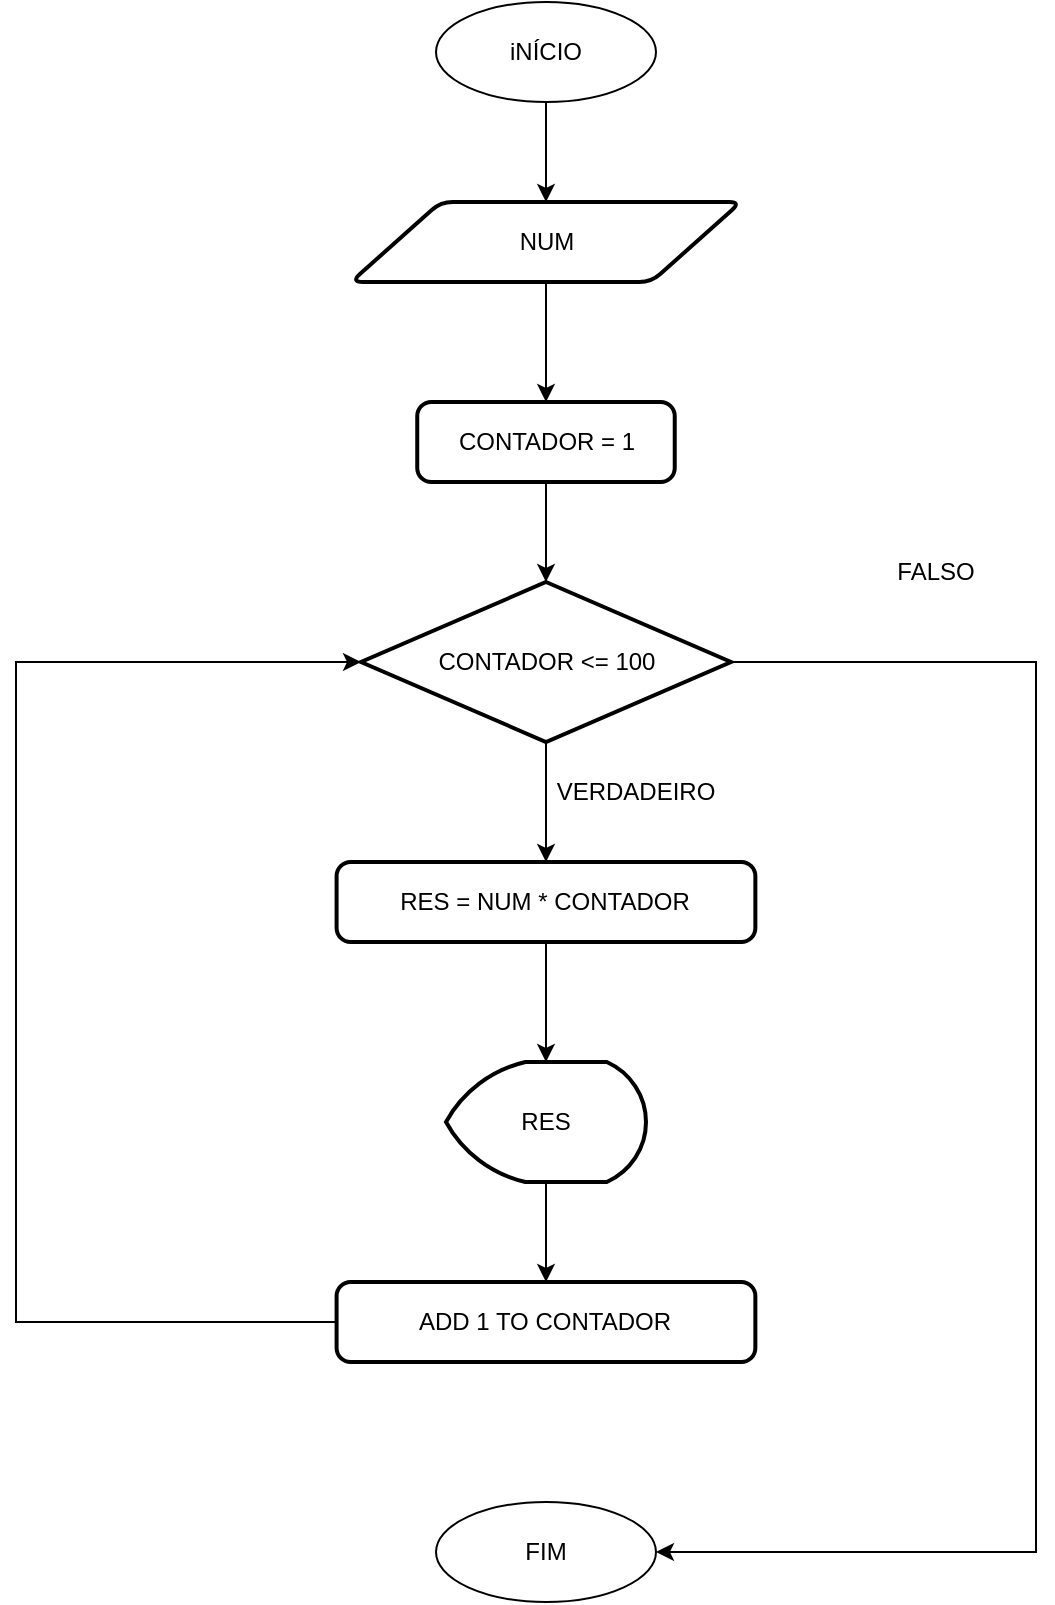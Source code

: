 <mxfile version="25.0.3" pages="3">
  <diagram name="1-100" id="kYpf94n49dcNXci_EqHo">
    <mxGraphModel dx="1956" dy="1044" grid="1" gridSize="10" guides="1" tooltips="1" connect="1" arrows="1" fold="1" page="1" pageScale="1" pageWidth="827" pageHeight="1169" math="0" shadow="0">
      <root>
        <mxCell id="0" />
        <mxCell id="1" parent="0" />
        <mxCell id="gv3Hk3vNUXzov-6JQRDV-16" value="" style="edgeStyle=orthogonalEdgeStyle;rounded=0;orthogonalLoop=1;jettySize=auto;html=1;" edge="1" parent="1" source="gv3Hk3vNUXzov-6JQRDV-1" target="gv3Hk3vNUXzov-6JQRDV-4">
          <mxGeometry relative="1" as="geometry" />
        </mxCell>
        <mxCell id="gv3Hk3vNUXzov-6JQRDV-1" value="iNÍCIO" style="ellipse;whiteSpace=wrap;html=1;" vertex="1" parent="1">
          <mxGeometry x="330" y="20" width="110" height="50" as="geometry" />
        </mxCell>
        <mxCell id="gv3Hk3vNUXzov-6JQRDV-2" value="FIM" style="ellipse;whiteSpace=wrap;html=1;" vertex="1" parent="1">
          <mxGeometry x="330" y="770" width="110" height="50" as="geometry" />
        </mxCell>
        <mxCell id="gv3Hk3vNUXzov-6JQRDV-17" value="" style="edgeStyle=orthogonalEdgeStyle;rounded=0;orthogonalLoop=1;jettySize=auto;html=1;" edge="1" parent="1" source="gv3Hk3vNUXzov-6JQRDV-4" target="gv3Hk3vNUXzov-6JQRDV-7">
          <mxGeometry relative="1" as="geometry" />
        </mxCell>
        <mxCell id="gv3Hk3vNUXzov-6JQRDV-4" value="NUM" style="shape=parallelogram;html=1;strokeWidth=2;perimeter=parallelogramPerimeter;whiteSpace=wrap;rounded=1;arcSize=12;size=0.23;" vertex="1" parent="1">
          <mxGeometry x="287.5" y="120" width="195" height="40" as="geometry" />
        </mxCell>
        <mxCell id="gv3Hk3vNUXzov-6JQRDV-19" value="" style="edgeStyle=orthogonalEdgeStyle;rounded=0;orthogonalLoop=1;jettySize=auto;html=1;" edge="1" parent="1" source="gv3Hk3vNUXzov-6JQRDV-5" target="gv3Hk3vNUXzov-6JQRDV-8">
          <mxGeometry relative="1" as="geometry" />
        </mxCell>
        <mxCell id="gv3Hk3vNUXzov-6JQRDV-5" value="RES = NUM * CONTADOR" style="rounded=1;whiteSpace=wrap;html=1;absoluteArcSize=1;arcSize=14;strokeWidth=2;" vertex="1" parent="1">
          <mxGeometry x="280.3" y="450" width="209.38" height="40" as="geometry" />
        </mxCell>
        <mxCell id="gv3Hk3vNUXzov-6JQRDV-12" value="" style="edgeStyle=orthogonalEdgeStyle;rounded=0;orthogonalLoop=1;jettySize=auto;html=1;" edge="1" parent="1" source="gv3Hk3vNUXzov-6JQRDV-6" target="gv3Hk3vNUXzov-6JQRDV-5">
          <mxGeometry relative="1" as="geometry" />
        </mxCell>
        <mxCell id="gv3Hk3vNUXzov-6JQRDV-15" value="" style="edgeStyle=orthogonalEdgeStyle;rounded=0;orthogonalLoop=1;jettySize=auto;html=1;entryX=1;entryY=0.5;entryDx=0;entryDy=0;" edge="1" parent="1" source="gv3Hk3vNUXzov-6JQRDV-6" target="gv3Hk3vNUXzov-6JQRDV-2">
          <mxGeometry relative="1" as="geometry">
            <mxPoint x="630" y="470" as="targetPoint" />
            <Array as="points">
              <mxPoint x="630" y="350" />
              <mxPoint x="630" y="795" />
            </Array>
          </mxGeometry>
        </mxCell>
        <mxCell id="gv3Hk3vNUXzov-6JQRDV-6" value="CONTADOR &amp;lt;= 100" style="strokeWidth=2;html=1;shape=mxgraph.flowchart.decision;whiteSpace=wrap;" vertex="1" parent="1">
          <mxGeometry x="292.5" y="310" width="185" height="80" as="geometry" />
        </mxCell>
        <mxCell id="gv3Hk3vNUXzov-6JQRDV-18" value="" style="edgeStyle=orthogonalEdgeStyle;rounded=0;orthogonalLoop=1;jettySize=auto;html=1;" edge="1" parent="1" source="gv3Hk3vNUXzov-6JQRDV-7" target="gv3Hk3vNUXzov-6JQRDV-6">
          <mxGeometry relative="1" as="geometry" />
        </mxCell>
        <mxCell id="gv3Hk3vNUXzov-6JQRDV-7" value="CONTADOR = 1" style="rounded=1;whiteSpace=wrap;html=1;absoluteArcSize=1;arcSize=14;strokeWidth=2;" vertex="1" parent="1">
          <mxGeometry x="320.62" y="220" width="128.75" height="40" as="geometry" />
        </mxCell>
        <mxCell id="gv3Hk3vNUXzov-6JQRDV-20" value="" style="edgeStyle=orthogonalEdgeStyle;rounded=0;orthogonalLoop=1;jettySize=auto;html=1;" edge="1" parent="1" source="gv3Hk3vNUXzov-6JQRDV-8" target="gv3Hk3vNUXzov-6JQRDV-9">
          <mxGeometry relative="1" as="geometry" />
        </mxCell>
        <mxCell id="gv3Hk3vNUXzov-6JQRDV-8" value="RES" style="strokeWidth=2;html=1;shape=mxgraph.flowchart.display;whiteSpace=wrap;" vertex="1" parent="1">
          <mxGeometry x="335" y="550" width="100" height="60" as="geometry" />
        </mxCell>
        <mxCell id="gv3Hk3vNUXzov-6JQRDV-11" value="" style="edgeStyle=orthogonalEdgeStyle;rounded=0;orthogonalLoop=1;jettySize=auto;html=1;entryX=0;entryY=0.5;entryDx=0;entryDy=0;entryPerimeter=0;" edge="1" parent="1" source="gv3Hk3vNUXzov-6JQRDV-9" target="gv3Hk3vNUXzov-6JQRDV-6">
          <mxGeometry relative="1" as="geometry">
            <mxPoint x="120" y="380.0" as="targetPoint" />
            <Array as="points">
              <mxPoint x="120" y="680" />
              <mxPoint x="120" y="350" />
            </Array>
          </mxGeometry>
        </mxCell>
        <mxCell id="gv3Hk3vNUXzov-6JQRDV-9" value="ADD 1 TO CONTADOR" style="rounded=1;whiteSpace=wrap;html=1;absoluteArcSize=1;arcSize=14;strokeWidth=2;" vertex="1" parent="1">
          <mxGeometry x="280.3" y="660" width="209.38" height="40" as="geometry" />
        </mxCell>
        <mxCell id="gv3Hk3vNUXzov-6JQRDV-13" value="VERDADEIRO" style="text;html=1;align=center;verticalAlign=middle;whiteSpace=wrap;rounded=0;" vertex="1" parent="1">
          <mxGeometry x="400" y="400" width="60" height="30" as="geometry" />
        </mxCell>
        <mxCell id="gv3Hk3vNUXzov-6JQRDV-14" value="FALSO" style="text;html=1;align=center;verticalAlign=middle;whiteSpace=wrap;rounded=0;" vertex="1" parent="1">
          <mxGeometry x="550" y="290" width="60" height="30" as="geometry" />
        </mxCell>
      </root>
    </mxGraphModel>
  </diagram>
  <diagram id="rJZnLkJzR9b2l0FEohuY" name="100-1">
    <mxGraphModel dx="2200" dy="1175" grid="1" gridSize="10" guides="1" tooltips="1" connect="1" arrows="1" fold="1" page="1" pageScale="1" pageWidth="827" pageHeight="1169" math="0" shadow="0">
      <root>
        <mxCell id="0" />
        <mxCell id="1" parent="0" />
        <mxCell id="eghVfWZ31_FJ6pVippGP-1" value="" style="edgeStyle=orthogonalEdgeStyle;rounded=0;orthogonalLoop=1;jettySize=auto;html=1;" edge="1" parent="1" source="eghVfWZ31_FJ6pVippGP-2" target="eghVfWZ31_FJ6pVippGP-5">
          <mxGeometry relative="1" as="geometry" />
        </mxCell>
        <mxCell id="eghVfWZ31_FJ6pVippGP-2" value="iNÍCIO" style="ellipse;whiteSpace=wrap;html=1;" vertex="1" parent="1">
          <mxGeometry x="330" y="20" width="110" height="50" as="geometry" />
        </mxCell>
        <mxCell id="eghVfWZ31_FJ6pVippGP-3" value="FIM" style="ellipse;whiteSpace=wrap;html=1;" vertex="1" parent="1">
          <mxGeometry x="330" y="770" width="110" height="50" as="geometry" />
        </mxCell>
        <mxCell id="eghVfWZ31_FJ6pVippGP-4" value="" style="edgeStyle=orthogonalEdgeStyle;rounded=0;orthogonalLoop=1;jettySize=auto;html=1;" edge="1" parent="1" source="eghVfWZ31_FJ6pVippGP-5" target="eghVfWZ31_FJ6pVippGP-12">
          <mxGeometry relative="1" as="geometry" />
        </mxCell>
        <mxCell id="eghVfWZ31_FJ6pVippGP-5" value="NUM" style="shape=parallelogram;html=1;strokeWidth=2;perimeter=parallelogramPerimeter;whiteSpace=wrap;rounded=1;arcSize=12;size=0.23;" vertex="1" parent="1">
          <mxGeometry x="287.5" y="120" width="195" height="40" as="geometry" />
        </mxCell>
        <mxCell id="eghVfWZ31_FJ6pVippGP-6" value="" style="edgeStyle=orthogonalEdgeStyle;rounded=0;orthogonalLoop=1;jettySize=auto;html=1;" edge="1" parent="1" source="eghVfWZ31_FJ6pVippGP-7" target="eghVfWZ31_FJ6pVippGP-14">
          <mxGeometry relative="1" as="geometry" />
        </mxCell>
        <mxCell id="eghVfWZ31_FJ6pVippGP-7" value="RES = NUM * CONTADOR" style="rounded=1;whiteSpace=wrap;html=1;absoluteArcSize=1;arcSize=14;strokeWidth=2;" vertex="1" parent="1">
          <mxGeometry x="280.3" y="450" width="209.38" height="40" as="geometry" />
        </mxCell>
        <mxCell id="eghVfWZ31_FJ6pVippGP-8" value="" style="edgeStyle=orthogonalEdgeStyle;rounded=0;orthogonalLoop=1;jettySize=auto;html=1;" edge="1" parent="1" source="eghVfWZ31_FJ6pVippGP-10" target="eghVfWZ31_FJ6pVippGP-7">
          <mxGeometry relative="1" as="geometry" />
        </mxCell>
        <mxCell id="eghVfWZ31_FJ6pVippGP-9" value="" style="edgeStyle=orthogonalEdgeStyle;rounded=0;orthogonalLoop=1;jettySize=auto;html=1;entryX=1;entryY=0.5;entryDx=0;entryDy=0;" edge="1" parent="1" source="eghVfWZ31_FJ6pVippGP-10" target="eghVfWZ31_FJ6pVippGP-3">
          <mxGeometry relative="1" as="geometry">
            <mxPoint x="630" y="470" as="targetPoint" />
            <Array as="points">
              <mxPoint x="630" y="350" />
              <mxPoint x="630" y="795" />
            </Array>
          </mxGeometry>
        </mxCell>
        <mxCell id="eghVfWZ31_FJ6pVippGP-10" value="CONTADOR &amp;lt;= 1" style="strokeWidth=2;html=1;shape=mxgraph.flowchart.decision;whiteSpace=wrap;" vertex="1" parent="1">
          <mxGeometry x="292.5" y="310" width="185" height="80" as="geometry" />
        </mxCell>
        <mxCell id="eghVfWZ31_FJ6pVippGP-11" value="" style="edgeStyle=orthogonalEdgeStyle;rounded=0;orthogonalLoop=1;jettySize=auto;html=1;" edge="1" parent="1" source="eghVfWZ31_FJ6pVippGP-12" target="eghVfWZ31_FJ6pVippGP-10">
          <mxGeometry relative="1" as="geometry" />
        </mxCell>
        <mxCell id="eghVfWZ31_FJ6pVippGP-12" value="CONTADOR = 100" style="rounded=1;whiteSpace=wrap;html=1;absoluteArcSize=1;arcSize=14;strokeWidth=2;" vertex="1" parent="1">
          <mxGeometry x="320.62" y="220" width="128.75" height="40" as="geometry" />
        </mxCell>
        <mxCell id="eghVfWZ31_FJ6pVippGP-13" value="" style="edgeStyle=orthogonalEdgeStyle;rounded=0;orthogonalLoop=1;jettySize=auto;html=1;" edge="1" parent="1" source="eghVfWZ31_FJ6pVippGP-14" target="eghVfWZ31_FJ6pVippGP-16">
          <mxGeometry relative="1" as="geometry" />
        </mxCell>
        <mxCell id="eghVfWZ31_FJ6pVippGP-14" value="RES" style="strokeWidth=2;html=1;shape=mxgraph.flowchart.display;whiteSpace=wrap;" vertex="1" parent="1">
          <mxGeometry x="335" y="550" width="100" height="60" as="geometry" />
        </mxCell>
        <mxCell id="eghVfWZ31_FJ6pVippGP-15" value="" style="edgeStyle=orthogonalEdgeStyle;rounded=0;orthogonalLoop=1;jettySize=auto;html=1;entryX=0;entryY=0.5;entryDx=0;entryDy=0;entryPerimeter=0;" edge="1" parent="1" source="eghVfWZ31_FJ6pVippGP-16" target="eghVfWZ31_FJ6pVippGP-10">
          <mxGeometry relative="1" as="geometry">
            <mxPoint x="120" y="380.0" as="targetPoint" />
            <Array as="points">
              <mxPoint x="120" y="680" />
              <mxPoint x="120" y="350" />
            </Array>
          </mxGeometry>
        </mxCell>
        <mxCell id="eghVfWZ31_FJ6pVippGP-16" value="SUBTRAIR 1 DO CONTADOR" style="rounded=1;whiteSpace=wrap;html=1;absoluteArcSize=1;arcSize=14;strokeWidth=2;" vertex="1" parent="1">
          <mxGeometry x="280.3" y="660" width="209.38" height="40" as="geometry" />
        </mxCell>
        <mxCell id="eghVfWZ31_FJ6pVippGP-17" value="VERDADEIRO" style="text;html=1;align=center;verticalAlign=middle;whiteSpace=wrap;rounded=0;" vertex="1" parent="1">
          <mxGeometry x="400" y="400" width="60" height="30" as="geometry" />
        </mxCell>
        <mxCell id="eghVfWZ31_FJ6pVippGP-18" value="FALSO" style="text;html=1;align=center;verticalAlign=middle;whiteSpace=wrap;rounded=0;" vertex="1" parent="1">
          <mxGeometry x="550" y="290" width="60" height="30" as="geometry" />
        </mxCell>
      </root>
    </mxGraphModel>
  </diagram>
  <diagram id="PxxZjrdWjJPXTUmFnWJw" name="SALTO_2">
    <mxGraphModel dx="1035" dy="553" grid="1" gridSize="10" guides="1" tooltips="1" connect="1" arrows="1" fold="1" page="1" pageScale="1" pageWidth="827" pageHeight="1169" math="0" shadow="0">
      <root>
        <mxCell id="0" />
        <mxCell id="1" parent="0" />
        <mxCell id="2NK26IM-C6v7ytFzc9JF-1" value="" style="edgeStyle=orthogonalEdgeStyle;rounded=0;orthogonalLoop=1;jettySize=auto;html=1;" edge="1" parent="1" source="2NK26IM-C6v7ytFzc9JF-2" target="2NK26IM-C6v7ytFzc9JF-5">
          <mxGeometry relative="1" as="geometry" />
        </mxCell>
        <mxCell id="2NK26IM-C6v7ytFzc9JF-2" value="iNÍCIO" style="ellipse;whiteSpace=wrap;html=1;" vertex="1" parent="1">
          <mxGeometry x="330" y="20" width="110" height="50" as="geometry" />
        </mxCell>
        <mxCell id="2NK26IM-C6v7ytFzc9JF-3" value="FIM" style="ellipse;whiteSpace=wrap;html=1;" vertex="1" parent="1">
          <mxGeometry x="330" y="770" width="110" height="50" as="geometry" />
        </mxCell>
        <mxCell id="2NK26IM-C6v7ytFzc9JF-4" value="" style="edgeStyle=orthogonalEdgeStyle;rounded=0;orthogonalLoop=1;jettySize=auto;html=1;" edge="1" parent="1" source="2NK26IM-C6v7ytFzc9JF-5" target="2NK26IM-C6v7ytFzc9JF-12">
          <mxGeometry relative="1" as="geometry" />
        </mxCell>
        <mxCell id="2NK26IM-C6v7ytFzc9JF-5" value="NUM" style="shape=parallelogram;html=1;strokeWidth=2;perimeter=parallelogramPerimeter;whiteSpace=wrap;rounded=1;arcSize=12;size=0.23;" vertex="1" parent="1">
          <mxGeometry x="287.5" y="120" width="195" height="40" as="geometry" />
        </mxCell>
        <mxCell id="2NK26IM-C6v7ytFzc9JF-6" value="" style="edgeStyle=orthogonalEdgeStyle;rounded=0;orthogonalLoop=1;jettySize=auto;html=1;" edge="1" parent="1" source="2NK26IM-C6v7ytFzc9JF-7" target="2NK26IM-C6v7ytFzc9JF-14">
          <mxGeometry relative="1" as="geometry" />
        </mxCell>
        <mxCell id="2NK26IM-C6v7ytFzc9JF-7" value="RES = NUM&amp;nbsp; * CONTADOR" style="rounded=1;whiteSpace=wrap;html=1;absoluteArcSize=1;arcSize=14;strokeWidth=2;" vertex="1" parent="1">
          <mxGeometry x="280.3" y="450" width="209.38" height="40" as="geometry" />
        </mxCell>
        <mxCell id="2NK26IM-C6v7ytFzc9JF-8" value="" style="edgeStyle=orthogonalEdgeStyle;rounded=0;orthogonalLoop=1;jettySize=auto;html=1;" edge="1" parent="1" source="2NK26IM-C6v7ytFzc9JF-10" target="2NK26IM-C6v7ytFzc9JF-7">
          <mxGeometry relative="1" as="geometry" />
        </mxCell>
        <mxCell id="2NK26IM-C6v7ytFzc9JF-9" value="" style="edgeStyle=orthogonalEdgeStyle;rounded=0;orthogonalLoop=1;jettySize=auto;html=1;entryX=1;entryY=0.5;entryDx=0;entryDy=0;" edge="1" parent="1" source="2NK26IM-C6v7ytFzc9JF-10" target="2NK26IM-C6v7ytFzc9JF-3">
          <mxGeometry relative="1" as="geometry">
            <mxPoint x="630" y="470" as="targetPoint" />
            <Array as="points">
              <mxPoint x="630" y="350" />
              <mxPoint x="630" y="795" />
            </Array>
          </mxGeometry>
        </mxCell>
        <mxCell id="2NK26IM-C6v7ytFzc9JF-10" value="CONTADOR &amp;lt;= 1" style="strokeWidth=2;html=1;shape=mxgraph.flowchart.decision;whiteSpace=wrap;" vertex="1" parent="1">
          <mxGeometry x="292.5" y="310" width="185" height="80" as="geometry" />
        </mxCell>
        <mxCell id="2NK26IM-C6v7ytFzc9JF-11" value="" style="edgeStyle=orthogonalEdgeStyle;rounded=0;orthogonalLoop=1;jettySize=auto;html=1;" edge="1" parent="1" source="2NK26IM-C6v7ytFzc9JF-12" target="2NK26IM-C6v7ytFzc9JF-10">
          <mxGeometry relative="1" as="geometry" />
        </mxCell>
        <mxCell id="2NK26IM-C6v7ytFzc9JF-12" value="CONTADOR = 100" style="rounded=1;whiteSpace=wrap;html=1;absoluteArcSize=1;arcSize=14;strokeWidth=2;" vertex="1" parent="1">
          <mxGeometry x="320.62" y="220" width="128.75" height="40" as="geometry" />
        </mxCell>
        <mxCell id="2NK26IM-C6v7ytFzc9JF-13" value="" style="edgeStyle=orthogonalEdgeStyle;rounded=0;orthogonalLoop=1;jettySize=auto;html=1;" edge="1" parent="1" source="2NK26IM-C6v7ytFzc9JF-14" target="2NK26IM-C6v7ytFzc9JF-16">
          <mxGeometry relative="1" as="geometry" />
        </mxCell>
        <mxCell id="2NK26IM-C6v7ytFzc9JF-14" value="RES" style="strokeWidth=2;html=1;shape=mxgraph.flowchart.display;whiteSpace=wrap;" vertex="1" parent="1">
          <mxGeometry x="335" y="550" width="100" height="60" as="geometry" />
        </mxCell>
        <mxCell id="2NK26IM-C6v7ytFzc9JF-15" value="" style="edgeStyle=orthogonalEdgeStyle;rounded=0;orthogonalLoop=1;jettySize=auto;html=1;entryX=0;entryY=0.5;entryDx=0;entryDy=0;entryPerimeter=0;" edge="1" parent="1" source="2NK26IM-C6v7ytFzc9JF-16" target="2NK26IM-C6v7ytFzc9JF-10">
          <mxGeometry relative="1" as="geometry">
            <mxPoint x="120" y="380.0" as="targetPoint" />
            <Array as="points">
              <mxPoint x="120" y="680" />
              <mxPoint x="120" y="350" />
            </Array>
          </mxGeometry>
        </mxCell>
        <mxCell id="2NK26IM-C6v7ytFzc9JF-16" value="SUBTRAIR 2 TO CONTADOR" style="rounded=1;whiteSpace=wrap;html=1;absoluteArcSize=1;arcSize=14;strokeWidth=2;" vertex="1" parent="1">
          <mxGeometry x="280.3" y="660" width="209.38" height="40" as="geometry" />
        </mxCell>
        <mxCell id="2NK26IM-C6v7ytFzc9JF-17" value="VERDADEIRO" style="text;html=1;align=center;verticalAlign=middle;whiteSpace=wrap;rounded=0;" vertex="1" parent="1">
          <mxGeometry x="400" y="400" width="60" height="30" as="geometry" />
        </mxCell>
        <mxCell id="2NK26IM-C6v7ytFzc9JF-18" value="FALSO" style="text;html=1;align=center;verticalAlign=middle;whiteSpace=wrap;rounded=0;" vertex="1" parent="1">
          <mxGeometry x="550" y="290" width="60" height="30" as="geometry" />
        </mxCell>
      </root>
    </mxGraphModel>
  </diagram>
</mxfile>
